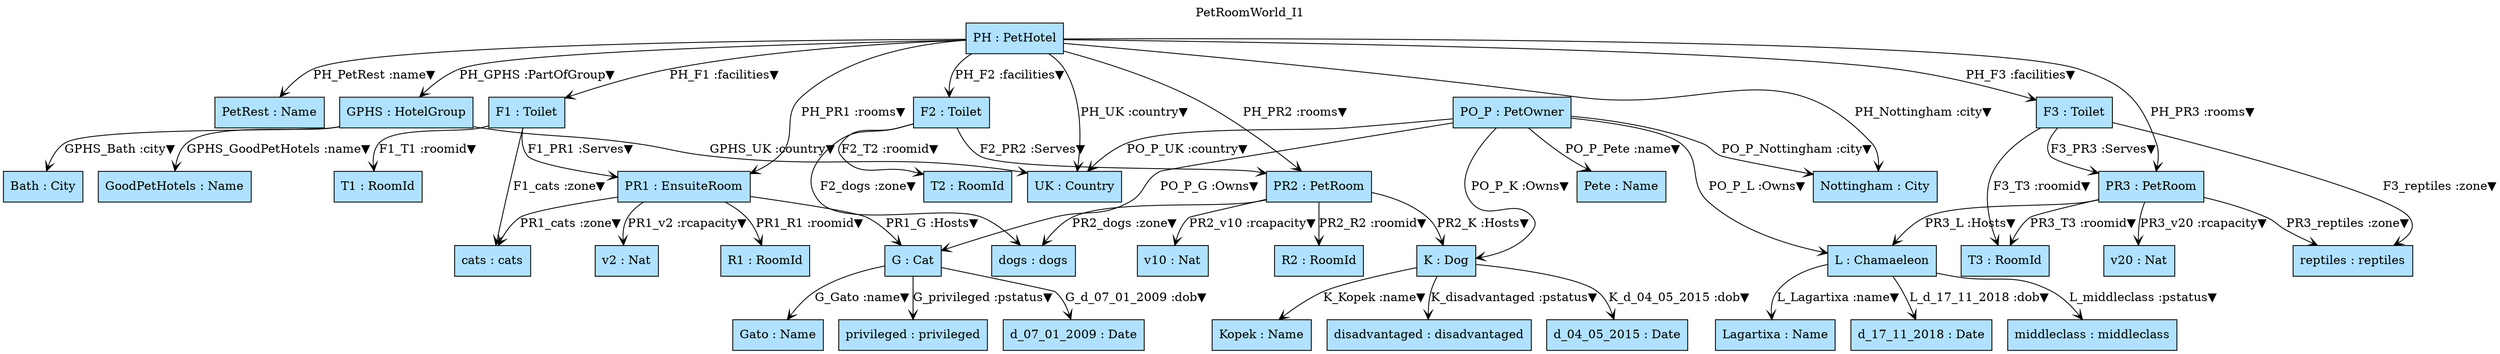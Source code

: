 digraph {graph[label=PetRoomWorld_I1,labelloc=tl,labelfontsize=12];
"PetRest"[shape=box,fillcolor=lightskyblue1,style = filled,label="PetRest : Name"];
"Bath"[shape=box,fillcolor=lightskyblue1,style = filled,label="Bath : City"];
"GoodPetHotels"[shape=box,fillcolor=lightskyblue1,style = filled,label="GoodPetHotels : Name"];
"GPHS"[shape=box,fillcolor=lightskyblue1,style = filled,label="GPHS : HotelGroup"];
"T1"[shape=box,fillcolor=lightskyblue1,style = filled,label="T1 : RoomId"];
"R1"[shape=box,fillcolor=lightskyblue1,style = filled,label="R1 : RoomId"];
"cats"[shape=box,fillcolor=lightskyblue1,style = filled,label="cats : cats"];
"F1"[shape=box,fillcolor=lightskyblue1,style = filled,label="F1 : Toilet"];
"v2"[shape=box,fillcolor=lightskyblue1,style = filled,label="v2 : Nat"];
"Gato"[shape=box,fillcolor=lightskyblue1,style = filled,label="Gato : Name"];
"privileged"[shape=box,fillcolor=lightskyblue1,style = filled,label="privileged : privileged"];
"PR1"[shape=box,fillcolor=lightskyblue1,style = filled,label="PR1 : EnsuiteRoom"];
"d_07_01_2009"[shape=box,fillcolor=lightskyblue1,style = filled,label="d_07_01_2009 : Date"];
"v10"[shape=box,fillcolor=lightskyblue1,style = filled,label="v10 : Nat"];
"dogs"[shape=box,fillcolor=lightskyblue1,style = filled,label="dogs : dogs"];
"F2"[shape=box,fillcolor=lightskyblue1,style = filled,label="F2 : Toilet"];
"T2"[shape=box,fillcolor=lightskyblue1,style = filled,label="T2 : RoomId"];
"R2"[shape=box,fillcolor=lightskyblue1,style = filled,label="R2 : RoomId"];
"Kopek"[shape=box,fillcolor=lightskyblue1,style = filled,label="Kopek : Name"];
"disadvantaged"[shape=box,fillcolor=lightskyblue1,style = filled,label="disadvantaged : disadvantaged"];
"PR2"[shape=box,fillcolor=lightskyblue1,style = filled,label="PR2 : PetRoom"];
"d_04_05_2015"[shape=box,fillcolor=lightskyblue1,style = filled,label="d_04_05_2015 : Date"];
"v20"[shape=box,fillcolor=lightskyblue1,style = filled,label="v20 : Nat"];
"T3"[shape=box,fillcolor=lightskyblue1,style = filled,label="T3 : RoomId"];
"PH"[shape=box,fillcolor=lightskyblue1,style = filled,label="PH : PetHotel"];
"reptiles"[shape=box,fillcolor=lightskyblue1,style = filled,label="reptiles : reptiles"];
"F3"[shape=box,fillcolor=lightskyblue1,style = filled,label="F3 : Toilet"];
"Lagartixa"[shape=box,fillcolor=lightskyblue1,style = filled,label="Lagartixa : Name"];
"d_17_11_2018"[shape=box,fillcolor=lightskyblue1,style = filled,label="d_17_11_2018 : Date"];
"middleclass"[shape=box,fillcolor=lightskyblue1,style = filled,label="middleclass : middleclass"];
"PR3"[shape=box,fillcolor=lightskyblue1,style = filled,label="PR3 : PetRoom"];
"Pete"[shape=box,fillcolor=lightskyblue1,style = filled,label="Pete : Name"];
"G"[shape=box,fillcolor=lightskyblue1,style = filled,label="G : Cat"];
"K"[shape=box,fillcolor=lightskyblue1,style = filled,label="K : Dog"];
"L"[shape=box,fillcolor=lightskyblue1,style = filled,label="L : Chamaeleon"];
"UK"[shape=box,fillcolor=lightskyblue1,style = filled,label="UK : Country"];
"PO_P"[shape=box,fillcolor=lightskyblue1,style = filled,label="PO_P : PetOwner"];
"Nottingham"[shape=box,fillcolor=lightskyblue1,style = filled,label="Nottingham : City"];

"PH"->"Nottingham"[label="PH_Nottingham :city▼",arrowhead=vee];
"PH"->"UK"[label="PH_UK :country▼",arrowhead=vee];
"PH"->"PetRest"[label="PH_PetRest :name▼",arrowhead=vee];
"GPHS"->"UK"[label="GPHS_UK :country▼",arrowhead=vee];
"GPHS"->"Bath"[label="GPHS_Bath :city▼",arrowhead=vee];
"GPHS"->"GoodPetHotels"[label="GPHS_GoodPetHotels :name▼",arrowhead=vee];
"PH"->"GPHS"[label="PH_GPHS :PartOfGroup▼",arrowhead=vee];
"F1"->"T1"[label="F1_T1 :roomid▼",arrowhead=vee];
"PH"->"F1"[label="PH_F1 :facilities▼",arrowhead=vee];
"PR1"->"R1"[label="PR1_R1 :roomid▼",arrowhead=vee];
"PH"->"PR1"[label="PH_PR1 :rooms▼",arrowhead=vee];
"PR1"->"cats"[label="PR1_cats :zone▼",arrowhead=vee];
"F1"->"cats"[label="F1_cats :zone▼",arrowhead=vee];
"F1"->"PR1"[label="F1_PR1 :Serves▼",arrowhead=vee];
"PR1"->"v2"[label="PR1_v2 :rcapacity▼",arrowhead=vee];
"G"->"Gato"[label="G_Gato :name▼",arrowhead=vee];
"G"->"privileged"[label="G_privileged :pstatus▼",arrowhead=vee];
"PR1"->"G"[label="PR1_G :Hosts▼",arrowhead=vee];
"G"->"d_07_01_2009"[label="G_d_07_01_2009 :dob▼",arrowhead=vee];
"PR2"->"v10"[label="PR2_v10 :rcapacity▼",arrowhead=vee];
"PH"->"F2"[label="PH_F2 :facilities▼",arrowhead=vee];
"PH"->"PR2"[label="PH_PR2 :rooms▼",arrowhead=vee];
"F2"->"dogs"[label="F2_dogs :zone▼",arrowhead=vee];
"PR2"->"dogs"[label="PR2_dogs :zone▼",arrowhead=vee];
"F2"->"PR2"[label="F2_PR2 :Serves▼",arrowhead=vee];
"F2"->"T2"[label="F2_T2 :roomid▼",arrowhead=vee];
"PR2"->"R2"[label="PR2_R2 :roomid▼",arrowhead=vee];
"K"->"Kopek"[label="K_Kopek :name▼",arrowhead=vee];
"K"->"disadvantaged"[label="K_disadvantaged :pstatus▼",arrowhead=vee];
"PR2"->"K"[label="PR2_K :Hosts▼",arrowhead=vee];
"K"->"d_04_05_2015"[label="K_d_04_05_2015 :dob▼",arrowhead=vee];
"PH"->"F3"[label="PH_F3 :facilities▼",arrowhead=vee];
"F3"->"T3"[label="F3_T3 :roomid▼",arrowhead=vee];
"PR3"->"v20"[label="PR3_v20 :rcapacity▼",arrowhead=vee];
"PR3"->"T3"[label="PR3_T3 :roomid▼",arrowhead=vee];
"PH"->"PR3"[label="PH_PR3 :rooms▼",arrowhead=vee];
"PR3"->"reptiles"[label="PR3_reptiles :zone▼",arrowhead=vee];
"F3"->"reptiles"[label="F3_reptiles :zone▼",arrowhead=vee];
"F3"->"PR3"[label="F3_PR3 :Serves▼",arrowhead=vee];
"L"->"Lagartixa"[label="L_Lagartixa :name▼",arrowhead=vee];
"L"->"d_17_11_2018"[label="L_d_17_11_2018 :dob▼",arrowhead=vee];
"L"->"middleclass"[label="L_middleclass :pstatus▼",arrowhead=vee];
"PR3"->"L"[label="PR3_L :Hosts▼",arrowhead=vee];
"PO_P"->"Pete"[label="PO_P_Pete :name▼",arrowhead=vee];
"PO_P"->"G"[label="PO_P_G :Owns▼",arrowhead=vee];
"PO_P"->"K"[label="PO_P_K :Owns▼",arrowhead=vee];
"PO_P"->"L"[label="PO_P_L :Owns▼",arrowhead=vee];
"PO_P"->"UK"[label="PO_P_UK :country▼",arrowhead=vee];
"PO_P"->"Nottingham"[label="PO_P_Nottingham :city▼",arrowhead=vee];
}